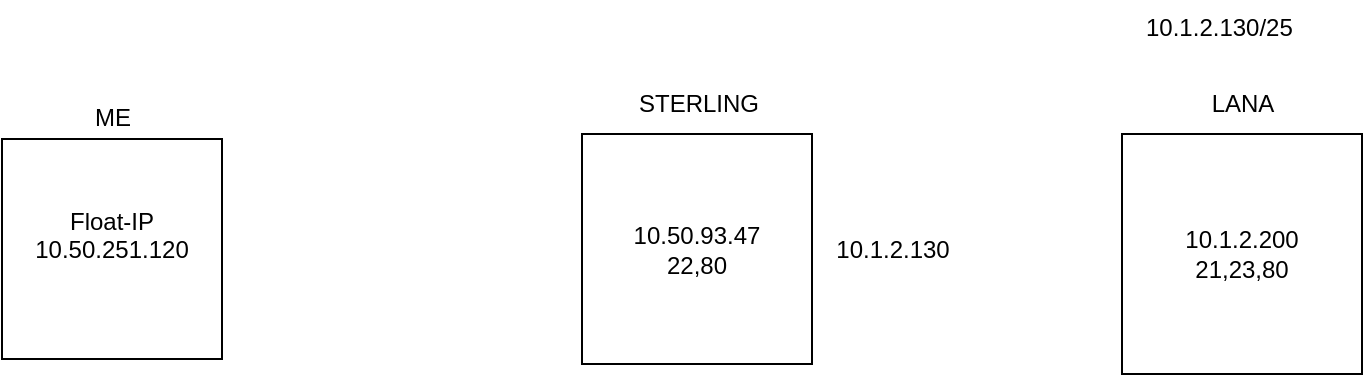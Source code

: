 <mxfile version="28.1.1">
  <diagram name="Page-1" id="9suY4JIQJENYd-3QamIk">
    <mxGraphModel dx="1042" dy="547" grid="1" gridSize="10" guides="1" tooltips="1" connect="1" arrows="1" fold="1" page="1" pageScale="1" pageWidth="850" pageHeight="1100" math="0" shadow="0">
      <root>
        <mxCell id="0" />
        <mxCell id="1" parent="0" />
        <mxCell id="RbsaDlX57cV3KOvRGJUV-1" value="&lt;div&gt;Float-IP&lt;/div&gt;&lt;div&gt;10.50.251.120&lt;/div&gt;&lt;div&gt;&lt;br&gt;&lt;/div&gt;" style="whiteSpace=wrap;html=1;aspect=fixed;" parent="1" vertex="1">
          <mxGeometry x="100" y="120.5" width="110" height="110" as="geometry" />
        </mxCell>
        <mxCell id="RbsaDlX57cV3KOvRGJUV-2" value="ME" style="text;html=1;align=center;verticalAlign=middle;resizable=0;points=[];autosize=1;strokeColor=none;fillColor=none;" parent="1" vertex="1">
          <mxGeometry x="135" y="95" width="40" height="30" as="geometry" />
        </mxCell>
        <mxCell id="RbsaDlX57cV3KOvRGJUV-4" value="10.50.93.47&lt;div&gt;22,80&lt;/div&gt;" style="whiteSpace=wrap;html=1;aspect=fixed;" parent="1" vertex="1">
          <mxGeometry x="390" y="118" width="115" height="115" as="geometry" />
        </mxCell>
        <mxCell id="RbsaDlX57cV3KOvRGJUV-5" value="STERLING" style="text;html=1;align=center;verticalAlign=middle;resizable=0;points=[];autosize=1;strokeColor=none;fillColor=none;" parent="1" vertex="1">
          <mxGeometry x="407.5" y="88" width="80" height="30" as="geometry" />
        </mxCell>
        <mxCell id="RbsaDlX57cV3KOvRGJUV-7" value="10.1.2.130/25" style="text;whiteSpace=wrap;html=1;" parent="1" vertex="1">
          <mxGeometry x="670" y="51" width="110" height="40" as="geometry" />
        </mxCell>
        <mxCell id="RbsaDlX57cV3KOvRGJUV-8" value="10.1.2.200&lt;div&gt;21,23,80&lt;/div&gt;" style="whiteSpace=wrap;html=1;aspect=fixed;" parent="1" vertex="1">
          <mxGeometry x="660" y="118" width="120" height="120" as="geometry" />
        </mxCell>
        <mxCell id="RbsaDlX57cV3KOvRGJUV-10" value="10.1.2.130" style="text;html=1;align=center;verticalAlign=middle;resizable=0;points=[];autosize=1;strokeColor=none;fillColor=none;" parent="1" vertex="1">
          <mxGeometry x="505" y="160.5" width="80" height="30" as="geometry" />
        </mxCell>
        <mxCell id="2Q3JclFvfD3LQ6WmqOtR-1" value="LANA" style="text;html=1;align=center;verticalAlign=middle;resizable=0;points=[];autosize=1;strokeColor=none;fillColor=none;" vertex="1" parent="1">
          <mxGeometry x="695" y="88" width="50" height="30" as="geometry" />
        </mxCell>
      </root>
    </mxGraphModel>
  </diagram>
</mxfile>
